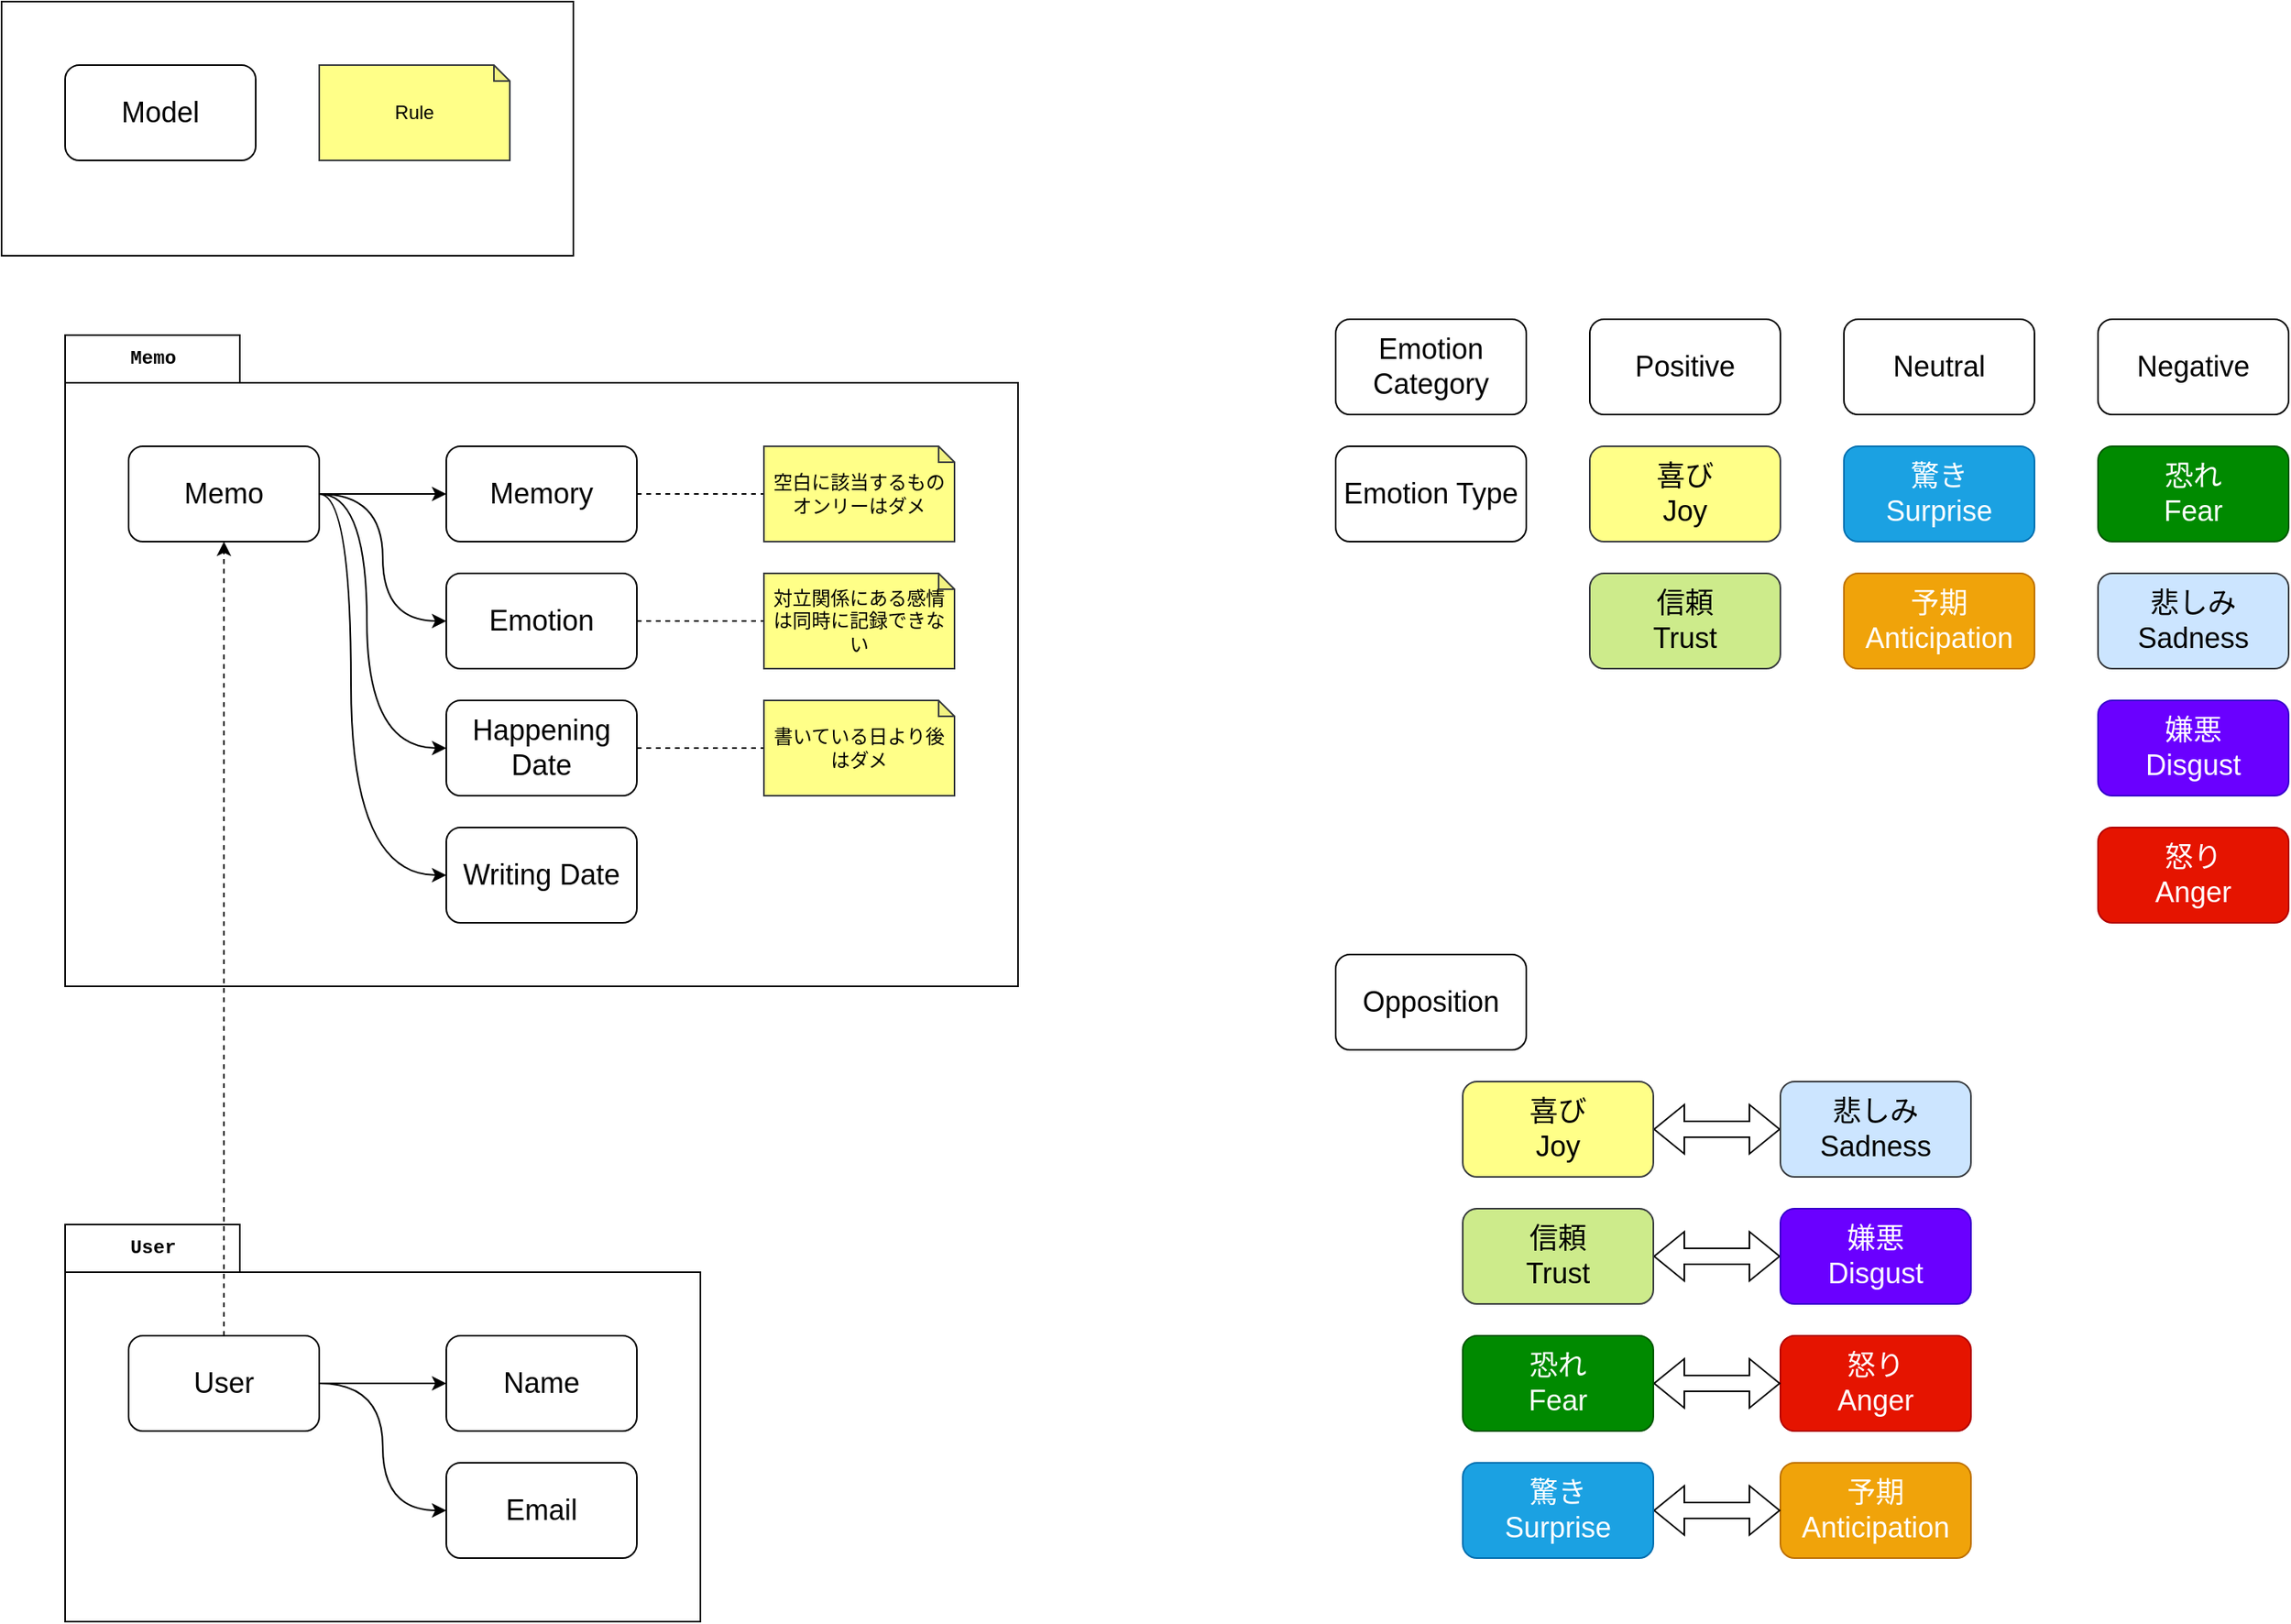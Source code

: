 <mxfile version="13.10.0" type="embed">
    <diagram id="uW2sKwRUg2ZLcCE_XvMo" name="Page-1">
        <mxGraphModel dx="1223" dy="1010" grid="1" gridSize="10" guides="1" tooltips="1" connect="1" arrows="1" fold="1" page="1" pageScale="1" pageWidth="1654" pageHeight="1169" math="0" shadow="0">
            <root>
                <mxCell id="0"/>
                <mxCell id="1" parent="0"/>
                <mxCell id="73" value="User" style="shape=folder;fontStyle=1;tabWidth=110;tabHeight=30;tabPosition=left;html=1;boundedLbl=1;labelInHeader=1;fontFamily=Courier New;fontSize=12;" vertex="1" parent="1">
                    <mxGeometry x="80" y="810" width="400" height="250" as="geometry"/>
                </mxCell>
                <mxCell id="67" value="Memo" style="shape=folder;fontStyle=1;tabWidth=110;tabHeight=30;tabPosition=left;html=1;boundedLbl=1;labelInHeader=1;fontFamily=Courier New;fontSize=12;" vertex="1" parent="1">
                    <mxGeometry x="80" y="250" width="600" height="410" as="geometry"/>
                </mxCell>
                <mxCell id="9" value="" style="rounded=0;whiteSpace=wrap;html=1;fontFamily=Courier New;fontSize=12;" vertex="1" parent="1">
                    <mxGeometry x="40" y="40" width="360" height="160" as="geometry"/>
                </mxCell>
                <mxCell id="2" value="Model" style="rounded=1;whiteSpace=wrap;html=1;fontSize=18;" vertex="1" parent="1">
                    <mxGeometry x="80" y="80" width="120" height="60" as="geometry"/>
                </mxCell>
                <mxCell id="3" value="Rule" style="shape=note;whiteSpace=wrap;html=1;backgroundOutline=1;darkOpacity=0.05;size=10;fontSize=12;fillColor=#ffff88;strokeColor=#36393d;" vertex="1" parent="1">
                    <mxGeometry x="240" y="80" width="120" height="60" as="geometry"/>
                </mxCell>
                <mxCell id="12" style="edgeStyle=orthogonalEdgeStyle;rounded=0;orthogonalLoop=1;jettySize=auto;html=1;fontFamily=Courier New;fontSize=12;curved=1;" edge="1" parent="1" source="4" target="10">
                    <mxGeometry relative="1" as="geometry"/>
                </mxCell>
                <mxCell id="13" style="edgeStyle=orthogonalEdgeStyle;rounded=0;orthogonalLoop=1;jettySize=auto;html=1;fontFamily=Courier New;fontSize=12;curved=1;" edge="1" parent="1" source="4" target="11">
                    <mxGeometry relative="1" as="geometry">
                        <Array as="points">
                            <mxPoint x="280" y="350"/>
                            <mxPoint x="280" y="430"/>
                        </Array>
                    </mxGeometry>
                </mxCell>
                <mxCell id="83" style="edgeStyle=orthogonalEdgeStyle;curved=1;rounded=0;orthogonalLoop=1;jettySize=auto;html=1;startArrow=none;startFill=0;startSize=12;sourcePerimeterSpacing=0;endArrow=classic;endFill=1;targetPerimeterSpacing=0;fontFamily=Courier New;fontSize=12;" edge="1" parent="1" source="4" target="82">
                    <mxGeometry relative="1" as="geometry">
                        <Array as="points">
                            <mxPoint x="270" y="350"/>
                            <mxPoint x="270" y="510"/>
                        </Array>
                    </mxGeometry>
                </mxCell>
                <mxCell id="87" style="edgeStyle=orthogonalEdgeStyle;curved=1;rounded=0;orthogonalLoop=1;jettySize=auto;html=1;startArrow=none;startFill=0;startSize=12;sourcePerimeterSpacing=0;endArrow=classic;endFill=1;targetPerimeterSpacing=0;fontFamily=Courier New;fontSize=12;" edge="1" parent="1" source="4" target="86">
                    <mxGeometry relative="1" as="geometry">
                        <Array as="points">
                            <mxPoint x="260" y="350"/>
                            <mxPoint x="260" y="590"/>
                        </Array>
                    </mxGeometry>
                </mxCell>
                <mxCell id="4" value="Memo" style="rounded=1;whiteSpace=wrap;html=1;fontSize=18;" vertex="1" parent="1">
                    <mxGeometry x="120" y="320" width="120" height="60" as="geometry"/>
                </mxCell>
                <mxCell id="75" style="edgeStyle=orthogonalEdgeStyle;curved=1;rounded=0;orthogonalLoop=1;jettySize=auto;html=1;dashed=1;startArrow=none;startFill=0;startSize=12;sourcePerimeterSpacing=0;endArrow=none;endFill=0;targetPerimeterSpacing=0;fontFamily=Courier New;fontSize=12;" edge="1" parent="1" source="10" target="74">
                    <mxGeometry relative="1" as="geometry"/>
                </mxCell>
                <mxCell id="10" value="Memory" style="rounded=1;whiteSpace=wrap;html=1;fontSize=18;" vertex="1" parent="1">
                    <mxGeometry x="320" y="320" width="120" height="60" as="geometry"/>
                </mxCell>
                <mxCell id="49" style="edgeStyle=orthogonalEdgeStyle;curved=1;rounded=0;orthogonalLoop=1;jettySize=auto;html=1;startArrow=none;startFill=0;fontFamily=Courier New;fontSize=12;endArrow=none;endFill=0;dashed=1;" edge="1" parent="1" source="11" target="48">
                    <mxGeometry relative="1" as="geometry"/>
                </mxCell>
                <mxCell id="11" value="Emotion" style="rounded=1;whiteSpace=wrap;html=1;fontSize=18;" vertex="1" parent="1">
                    <mxGeometry x="320" y="400" width="120" height="60" as="geometry"/>
                </mxCell>
                <mxCell id="50" style="edgeStyle=orthogonalEdgeStyle;curved=1;rounded=0;orthogonalLoop=1;jettySize=auto;html=1;dashed=1;startArrow=none;startFill=0;endArrow=classic;endFill=1;fontFamily=Courier New;fontSize=12;targetPerimeterSpacing=0;sourcePerimeterSpacing=0;startSize=12;" edge="1" parent="1" source="14" target="4">
                    <mxGeometry relative="1" as="geometry"/>
                </mxCell>
                <mxCell id="79" style="edgeStyle=orthogonalEdgeStyle;curved=1;rounded=0;orthogonalLoop=1;jettySize=auto;html=1;startArrow=none;startFill=0;startSize=12;sourcePerimeterSpacing=0;endArrow=classic;endFill=1;targetPerimeterSpacing=0;fontFamily=Courier New;fontSize=12;" edge="1" parent="1" source="14" target="76">
                    <mxGeometry relative="1" as="geometry"/>
                </mxCell>
                <mxCell id="80" style="edgeStyle=orthogonalEdgeStyle;curved=1;rounded=0;orthogonalLoop=1;jettySize=auto;html=1;startArrow=none;startFill=0;startSize=12;sourcePerimeterSpacing=0;endArrow=classic;endFill=1;targetPerimeterSpacing=0;fontFamily=Courier New;fontSize=12;" edge="1" parent="1" source="14" target="77">
                    <mxGeometry relative="1" as="geometry">
                        <Array as="points">
                            <mxPoint x="280" y="910"/>
                            <mxPoint x="280" y="990"/>
                        </Array>
                    </mxGeometry>
                </mxCell>
                <mxCell id="14" value="User" style="rounded=1;whiteSpace=wrap;html=1;fontSize=18;" vertex="1" parent="1">
                    <mxGeometry x="120" y="880" width="120" height="60" as="geometry"/>
                </mxCell>
                <mxCell id="29" style="edgeStyle=orthogonalEdgeStyle;curved=1;rounded=0;orthogonalLoop=1;jettySize=auto;html=1;fontFamily=Courier New;fontSize=12;startArrow=classic;startFill=1;shape=flexArrow;" edge="1" parent="1" source="15" target="27">
                    <mxGeometry relative="1" as="geometry"/>
                </mxCell>
                <mxCell id="15" value="喜び&lt;br&gt;Joy" style="rounded=1;whiteSpace=wrap;html=1;fontSize=18;fillColor=#ffff88;strokeColor=#36393d;" vertex="1" parent="1">
                    <mxGeometry x="960" y="720" width="120" height="60" as="geometry"/>
                </mxCell>
                <mxCell id="16" value="怒り&lt;br&gt;Anger" style="rounded=1;whiteSpace=wrap;html=1;fontSize=18;fillColor=#e51400;strokeColor=#B20000;fontColor=#ffffff;" vertex="1" parent="1">
                    <mxGeometry x="1160" y="880" width="120" height="60" as="geometry"/>
                </mxCell>
                <mxCell id="17" value="予期&lt;br&gt;Anticipation" style="rounded=1;whiteSpace=wrap;html=1;fontSize=18;fillColor=#f0a30a;strokeColor=#BD7000;fontColor=#ffffff;" vertex="1" parent="1">
                    <mxGeometry x="1160" y="960" width="120" height="60" as="geometry"/>
                </mxCell>
                <mxCell id="31" style="edgeStyle=orthogonalEdgeStyle;shape=flexArrow;curved=1;rounded=0;orthogonalLoop=1;jettySize=auto;html=1;startArrow=classic;startFill=1;fontFamily=Courier New;fontSize=12;" edge="1" parent="1" source="18" target="16">
                    <mxGeometry relative="1" as="geometry"/>
                </mxCell>
                <mxCell id="18" value="恐れ&lt;br&gt;Fear" style="rounded=1;whiteSpace=wrap;html=1;fontSize=18;fillColor=#008a00;strokeColor=#005700;fontColor=#ffffff;" vertex="1" parent="1">
                    <mxGeometry x="960" y="880" width="120" height="60" as="geometry"/>
                </mxCell>
                <mxCell id="23" value="Positive" style="rounded=1;whiteSpace=wrap;html=1;fontSize=18;" vertex="1" parent="1">
                    <mxGeometry x="1040" y="240" width="120" height="60" as="geometry"/>
                </mxCell>
                <mxCell id="24" value="Negative" style="rounded=1;whiteSpace=wrap;html=1;fontSize=18;" vertex="1" parent="1">
                    <mxGeometry x="1360" y="240" width="120" height="60" as="geometry"/>
                </mxCell>
                <mxCell id="30" style="edgeStyle=orthogonalEdgeStyle;shape=flexArrow;curved=1;rounded=0;orthogonalLoop=1;jettySize=auto;html=1;startArrow=classic;startFill=1;fontFamily=Courier New;fontSize=12;" edge="1" parent="1" source="25" target="28">
                    <mxGeometry relative="1" as="geometry"/>
                </mxCell>
                <mxCell id="25" value="信頼&lt;br&gt;Trust" style="rounded=1;whiteSpace=wrap;html=1;fontSize=18;fillColor=#cdeb8b;strokeColor=#36393d;" vertex="1" parent="1">
                    <mxGeometry x="960" y="800" width="120" height="60" as="geometry"/>
                </mxCell>
                <mxCell id="32" style="edgeStyle=orthogonalEdgeStyle;shape=flexArrow;curved=1;rounded=0;orthogonalLoop=1;jettySize=auto;html=1;startArrow=classic;startFill=1;fontFamily=Courier New;fontSize=12;" edge="1" parent="1" source="26" target="17">
                    <mxGeometry relative="1" as="geometry"/>
                </mxCell>
                <mxCell id="26" value="驚き&lt;br&gt;Surprise" style="rounded=1;whiteSpace=wrap;html=1;fontSize=18;fillColor=#1ba1e2;strokeColor=#006EAF;fontColor=#ffffff;" vertex="1" parent="1">
                    <mxGeometry x="960" y="960" width="120" height="60" as="geometry"/>
                </mxCell>
                <mxCell id="27" value="悲しみ&lt;br&gt;Sadness" style="rounded=1;whiteSpace=wrap;html=1;fontSize=18;fillColor=#cce5ff;strokeColor=#36393d;" vertex="1" parent="1">
                    <mxGeometry x="1160" y="720" width="120" height="60" as="geometry"/>
                </mxCell>
                <mxCell id="28" value="嫌悪&lt;br&gt;Disgust" style="rounded=1;whiteSpace=wrap;html=1;fontSize=18;fillColor=#6a00ff;strokeColor=#3700CC;fontColor=#ffffff;" vertex="1" parent="1">
                    <mxGeometry x="1160" y="800" width="120" height="60" as="geometry"/>
                </mxCell>
                <mxCell id="34" value="喜び&lt;br&gt;Joy" style="rounded=1;whiteSpace=wrap;html=1;fontSize=18;fillColor=#ffff88;strokeColor=#36393d;" vertex="1" parent="1">
                    <mxGeometry x="1040" y="320" width="120" height="60" as="geometry"/>
                </mxCell>
                <mxCell id="35" value="怒り&lt;br&gt;Anger" style="rounded=1;whiteSpace=wrap;html=1;fontSize=18;fillColor=#e51400;strokeColor=#B20000;fontColor=#ffffff;" vertex="1" parent="1">
                    <mxGeometry x="1360" y="560" width="120" height="60" as="geometry"/>
                </mxCell>
                <mxCell id="36" value="予期&lt;br&gt;Anticipation" style="rounded=1;whiteSpace=wrap;html=1;fontSize=18;fillColor=#f0a30a;strokeColor=#BD7000;fontColor=#ffffff;" vertex="1" parent="1">
                    <mxGeometry x="1200" y="400" width="120" height="60" as="geometry"/>
                </mxCell>
                <mxCell id="38" value="恐れ&lt;br&gt;Fear" style="rounded=1;whiteSpace=wrap;html=1;fontSize=18;fillColor=#008a00;strokeColor=#005700;fontColor=#ffffff;" vertex="1" parent="1">
                    <mxGeometry x="1360" y="320" width="120" height="60" as="geometry"/>
                </mxCell>
                <mxCell id="40" value="信頼&lt;br&gt;Trust" style="rounded=1;whiteSpace=wrap;html=1;fontSize=18;fillColor=#cdeb8b;strokeColor=#36393d;" vertex="1" parent="1">
                    <mxGeometry x="1040" y="400" width="120" height="60" as="geometry"/>
                </mxCell>
                <mxCell id="42" value="驚き&lt;br&gt;Surprise" style="rounded=1;whiteSpace=wrap;html=1;fontSize=18;fillColor=#1ba1e2;strokeColor=#006EAF;fontColor=#ffffff;" vertex="1" parent="1">
                    <mxGeometry x="1200" y="320" width="120" height="60" as="geometry"/>
                </mxCell>
                <mxCell id="43" value="悲しみ&lt;br&gt;Sadness" style="rounded=1;whiteSpace=wrap;html=1;fontSize=18;fillColor=#cce5ff;strokeColor=#36393d;" vertex="1" parent="1">
                    <mxGeometry x="1360" y="400" width="120" height="60" as="geometry"/>
                </mxCell>
                <mxCell id="44" value="嫌悪&lt;br&gt;Disgust" style="rounded=1;whiteSpace=wrap;html=1;fontSize=18;fillColor=#6a00ff;strokeColor=#3700CC;fontColor=#ffffff;" vertex="1" parent="1">
                    <mxGeometry x="1360" y="480" width="120" height="60" as="geometry"/>
                </mxCell>
                <mxCell id="45" value="Neutral" style="rounded=1;whiteSpace=wrap;html=1;fontSize=18;" vertex="1" parent="1">
                    <mxGeometry x="1200" y="240" width="120" height="60" as="geometry"/>
                </mxCell>
                <mxCell id="46" value="Emotion Type" style="rounded=1;whiteSpace=wrap;html=1;fontSize=18;" vertex="1" parent="1">
                    <mxGeometry x="880" y="320" width="120" height="60" as="geometry"/>
                </mxCell>
                <mxCell id="48" value="対立関係にある感情は同時に記録できない" style="shape=note;whiteSpace=wrap;html=1;backgroundOutline=1;darkOpacity=0.05;size=10;fontSize=12;fillColor=#ffff88;strokeColor=#36393d;" vertex="1" parent="1">
                    <mxGeometry x="520" y="400" width="120" height="60" as="geometry"/>
                </mxCell>
                <mxCell id="72" value="Opposition" style="rounded=1;whiteSpace=wrap;html=1;fontSize=18;" vertex="1" parent="1">
                    <mxGeometry x="880" y="640" width="120" height="60" as="geometry"/>
                </mxCell>
                <mxCell id="74" value="空白に該当するものオンリーはダメ" style="shape=note;whiteSpace=wrap;html=1;backgroundOutline=1;darkOpacity=0.05;size=10;fontSize=12;fillColor=#ffff88;strokeColor=#36393d;" vertex="1" parent="1">
                    <mxGeometry x="520" y="320" width="120" height="60" as="geometry"/>
                </mxCell>
                <mxCell id="76" value="Name" style="rounded=1;whiteSpace=wrap;html=1;fontSize=18;" vertex="1" parent="1">
                    <mxGeometry x="320" y="880" width="120" height="60" as="geometry"/>
                </mxCell>
                <mxCell id="77" value="Email" style="rounded=1;whiteSpace=wrap;html=1;fontSize=18;" vertex="1" parent="1">
                    <mxGeometry x="320" y="960" width="120" height="60" as="geometry"/>
                </mxCell>
                <mxCell id="81" value="Emotion Category" style="rounded=1;whiteSpace=wrap;html=1;fontSize=18;" vertex="1" parent="1">
                    <mxGeometry x="880" y="240" width="120" height="60" as="geometry"/>
                </mxCell>
                <mxCell id="85" style="edgeStyle=orthogonalEdgeStyle;curved=1;rounded=0;orthogonalLoop=1;jettySize=auto;html=1;startArrow=none;startFill=0;startSize=12;sourcePerimeterSpacing=0;endArrow=none;endFill=0;targetPerimeterSpacing=0;fontFamily=Courier New;fontSize=12;dashed=1;" edge="1" parent="1" source="82" target="84">
                    <mxGeometry relative="1" as="geometry"/>
                </mxCell>
                <mxCell id="82" value="Happening Date" style="rounded=1;whiteSpace=wrap;html=1;fontSize=18;" vertex="1" parent="1">
                    <mxGeometry x="320" y="480" width="120" height="60" as="geometry"/>
                </mxCell>
                <mxCell id="84" value="書いている日より後はダメ" style="shape=note;whiteSpace=wrap;html=1;backgroundOutline=1;darkOpacity=0.05;size=10;fontSize=12;fillColor=#ffff88;strokeColor=#36393d;" vertex="1" parent="1">
                    <mxGeometry x="520" y="480" width="120" height="60" as="geometry"/>
                </mxCell>
                <mxCell id="86" value="Writing Date" style="rounded=1;whiteSpace=wrap;html=1;fontSize=18;" vertex="1" parent="1">
                    <mxGeometry x="320" y="560" width="120" height="60" as="geometry"/>
                </mxCell>
            </root>
        </mxGraphModel>
    </diagram>
</mxfile>
